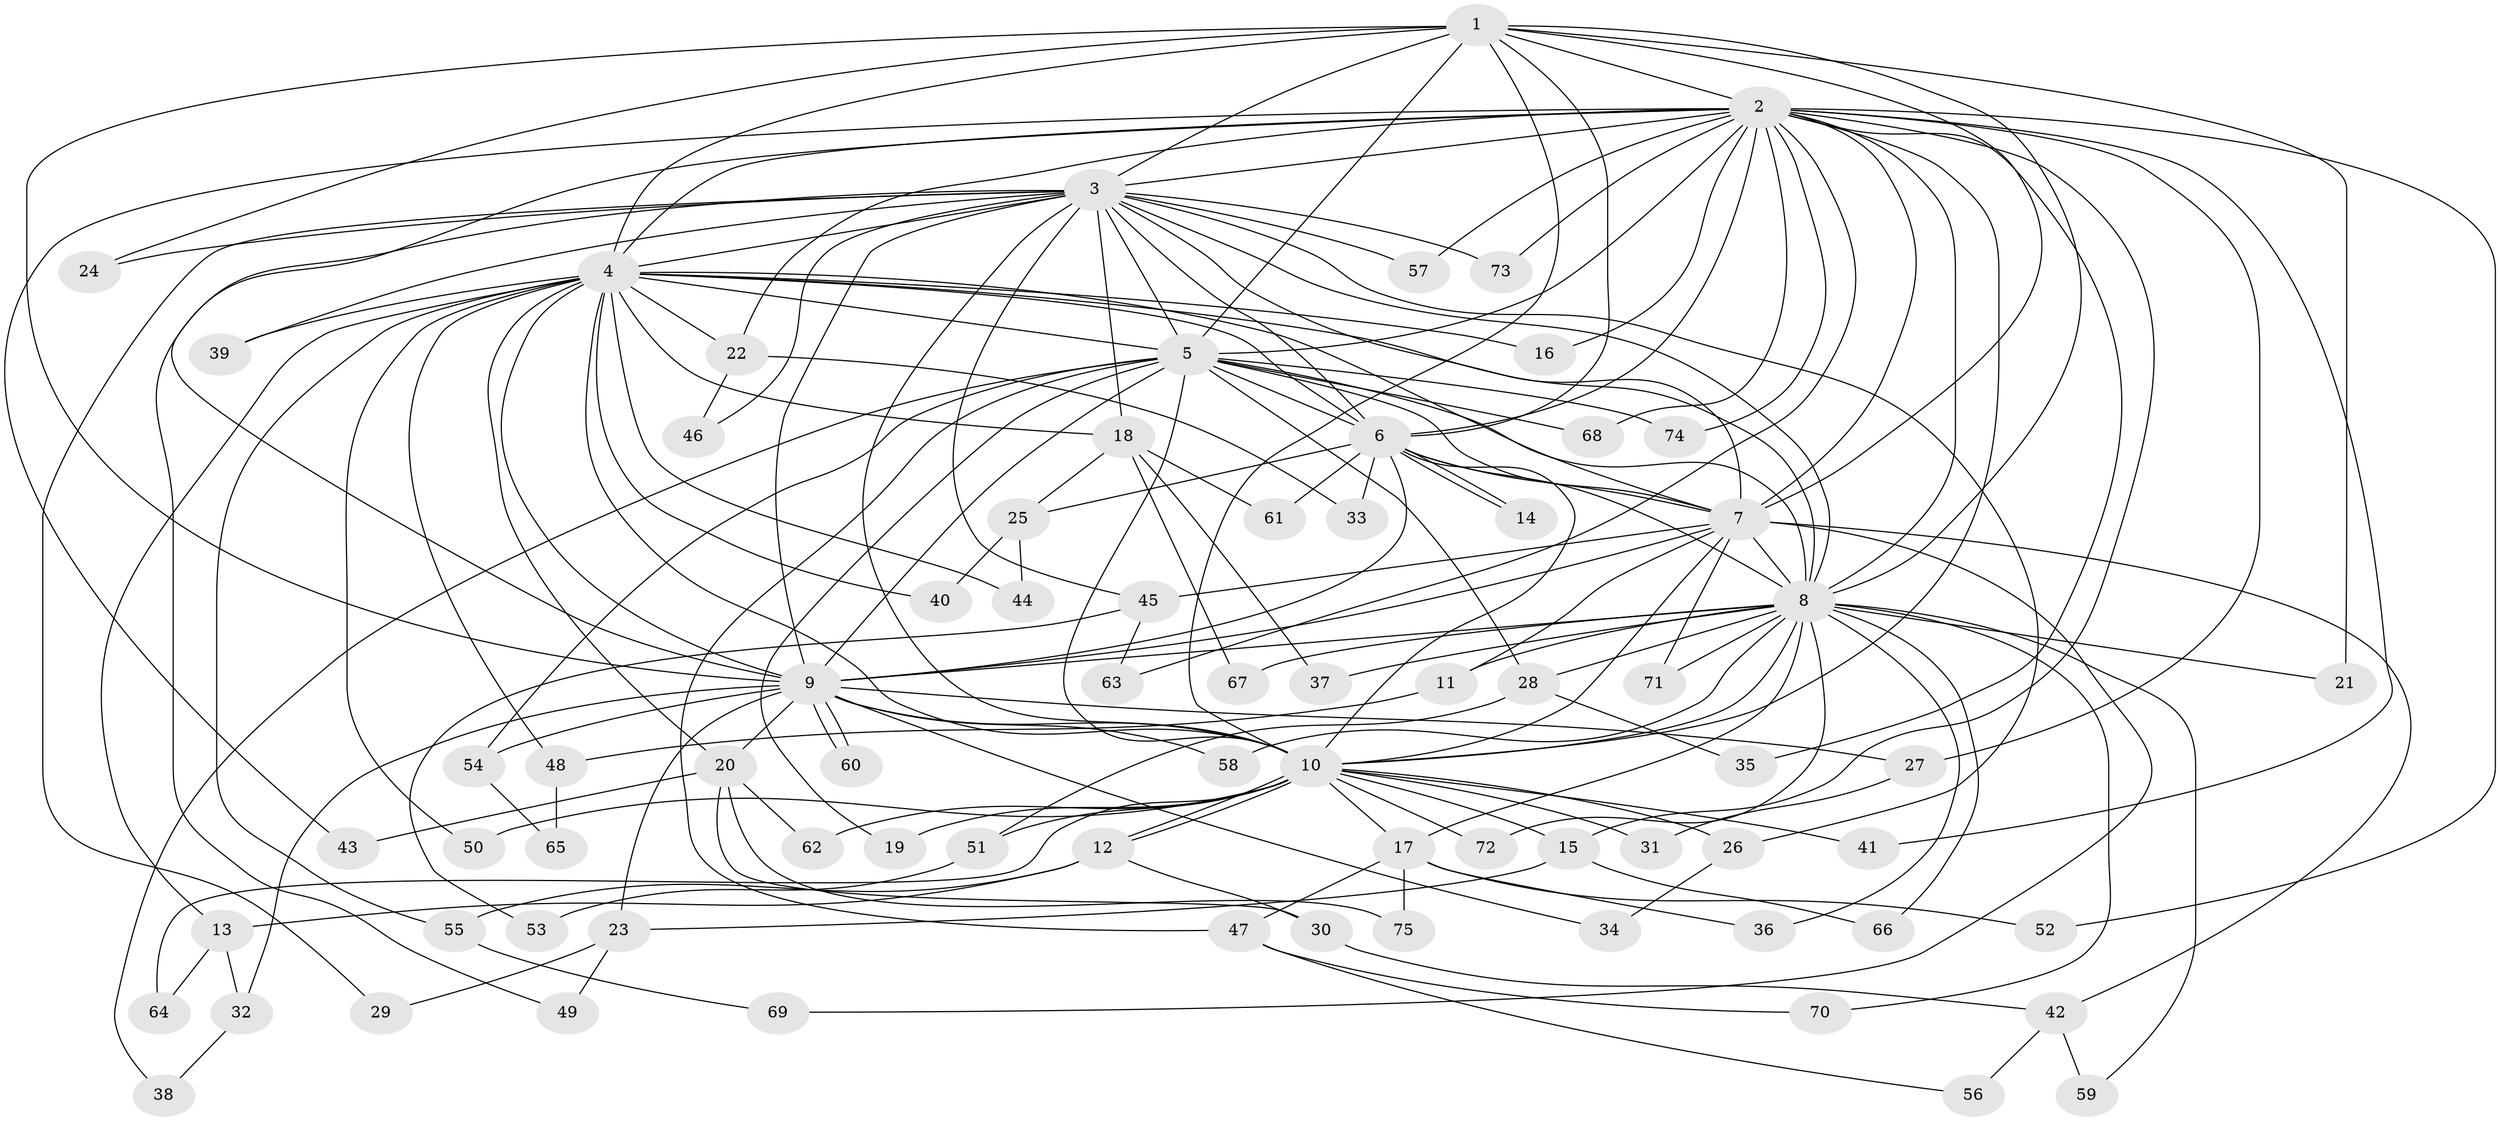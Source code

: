 // coarse degree distribution, {9: 0.019230769230769232, 20: 0.019230769230769232, 27: 0.019230769230769232, 1: 0.07692307692307693, 2: 0.6346153846153846, 5: 0.019230769230769232, 4: 0.09615384615384616, 3: 0.07692307692307693, 19: 0.019230769230769232, 8: 0.019230769230769232}
// Generated by graph-tools (version 1.1) at 2025/49/03/04/25 21:49:07]
// undirected, 75 vertices, 175 edges
graph export_dot {
graph [start="1"]
  node [color=gray90,style=filled];
  1;
  2;
  3;
  4;
  5;
  6;
  7;
  8;
  9;
  10;
  11;
  12;
  13;
  14;
  15;
  16;
  17;
  18;
  19;
  20;
  21;
  22;
  23;
  24;
  25;
  26;
  27;
  28;
  29;
  30;
  31;
  32;
  33;
  34;
  35;
  36;
  37;
  38;
  39;
  40;
  41;
  42;
  43;
  44;
  45;
  46;
  47;
  48;
  49;
  50;
  51;
  52;
  53;
  54;
  55;
  56;
  57;
  58;
  59;
  60;
  61;
  62;
  63;
  64;
  65;
  66;
  67;
  68;
  69;
  70;
  71;
  72;
  73;
  74;
  75;
  1 -- 2;
  1 -- 3;
  1 -- 4;
  1 -- 5;
  1 -- 6;
  1 -- 7;
  1 -- 8;
  1 -- 9;
  1 -- 10;
  1 -- 21;
  1 -- 24;
  2 -- 3;
  2 -- 4;
  2 -- 5;
  2 -- 6;
  2 -- 7;
  2 -- 8;
  2 -- 9;
  2 -- 10;
  2 -- 15;
  2 -- 16;
  2 -- 22;
  2 -- 27;
  2 -- 35;
  2 -- 41;
  2 -- 43;
  2 -- 52;
  2 -- 57;
  2 -- 63;
  2 -- 68;
  2 -- 73;
  2 -- 74;
  3 -- 4;
  3 -- 5;
  3 -- 6;
  3 -- 7;
  3 -- 8;
  3 -- 9;
  3 -- 10;
  3 -- 18;
  3 -- 24;
  3 -- 26;
  3 -- 29;
  3 -- 39;
  3 -- 45;
  3 -- 46;
  3 -- 49;
  3 -- 57;
  3 -- 73;
  4 -- 5;
  4 -- 6;
  4 -- 7;
  4 -- 8;
  4 -- 9;
  4 -- 10;
  4 -- 13;
  4 -- 16;
  4 -- 18;
  4 -- 20;
  4 -- 22;
  4 -- 39;
  4 -- 40;
  4 -- 44;
  4 -- 48;
  4 -- 50;
  4 -- 55;
  5 -- 6;
  5 -- 7;
  5 -- 8;
  5 -- 9;
  5 -- 10;
  5 -- 19;
  5 -- 28;
  5 -- 38;
  5 -- 47;
  5 -- 54;
  5 -- 68;
  5 -- 74;
  6 -- 7;
  6 -- 8;
  6 -- 9;
  6 -- 10;
  6 -- 14;
  6 -- 14;
  6 -- 25;
  6 -- 33;
  6 -- 61;
  7 -- 8;
  7 -- 9;
  7 -- 10;
  7 -- 11;
  7 -- 42;
  7 -- 45;
  7 -- 69;
  7 -- 71;
  8 -- 9;
  8 -- 10;
  8 -- 11;
  8 -- 17;
  8 -- 21;
  8 -- 28;
  8 -- 36;
  8 -- 37;
  8 -- 58;
  8 -- 59;
  8 -- 66;
  8 -- 67;
  8 -- 70;
  8 -- 71;
  8 -- 72;
  9 -- 10;
  9 -- 20;
  9 -- 23;
  9 -- 27;
  9 -- 32;
  9 -- 34;
  9 -- 54;
  9 -- 58;
  9 -- 60;
  9 -- 60;
  10 -- 12;
  10 -- 12;
  10 -- 15;
  10 -- 17;
  10 -- 19;
  10 -- 26;
  10 -- 31;
  10 -- 41;
  10 -- 50;
  10 -- 51;
  10 -- 62;
  10 -- 64;
  10 -- 72;
  11 -- 48;
  12 -- 13;
  12 -- 30;
  12 -- 55;
  13 -- 32;
  13 -- 64;
  15 -- 23;
  15 -- 66;
  17 -- 36;
  17 -- 47;
  17 -- 52;
  17 -- 75;
  18 -- 25;
  18 -- 37;
  18 -- 61;
  18 -- 67;
  20 -- 30;
  20 -- 43;
  20 -- 62;
  20 -- 75;
  22 -- 33;
  22 -- 46;
  23 -- 29;
  23 -- 49;
  25 -- 40;
  25 -- 44;
  26 -- 34;
  27 -- 31;
  28 -- 35;
  28 -- 51;
  30 -- 42;
  32 -- 38;
  42 -- 56;
  42 -- 59;
  45 -- 53;
  45 -- 63;
  47 -- 56;
  47 -- 70;
  48 -- 65;
  51 -- 53;
  54 -- 65;
  55 -- 69;
}
